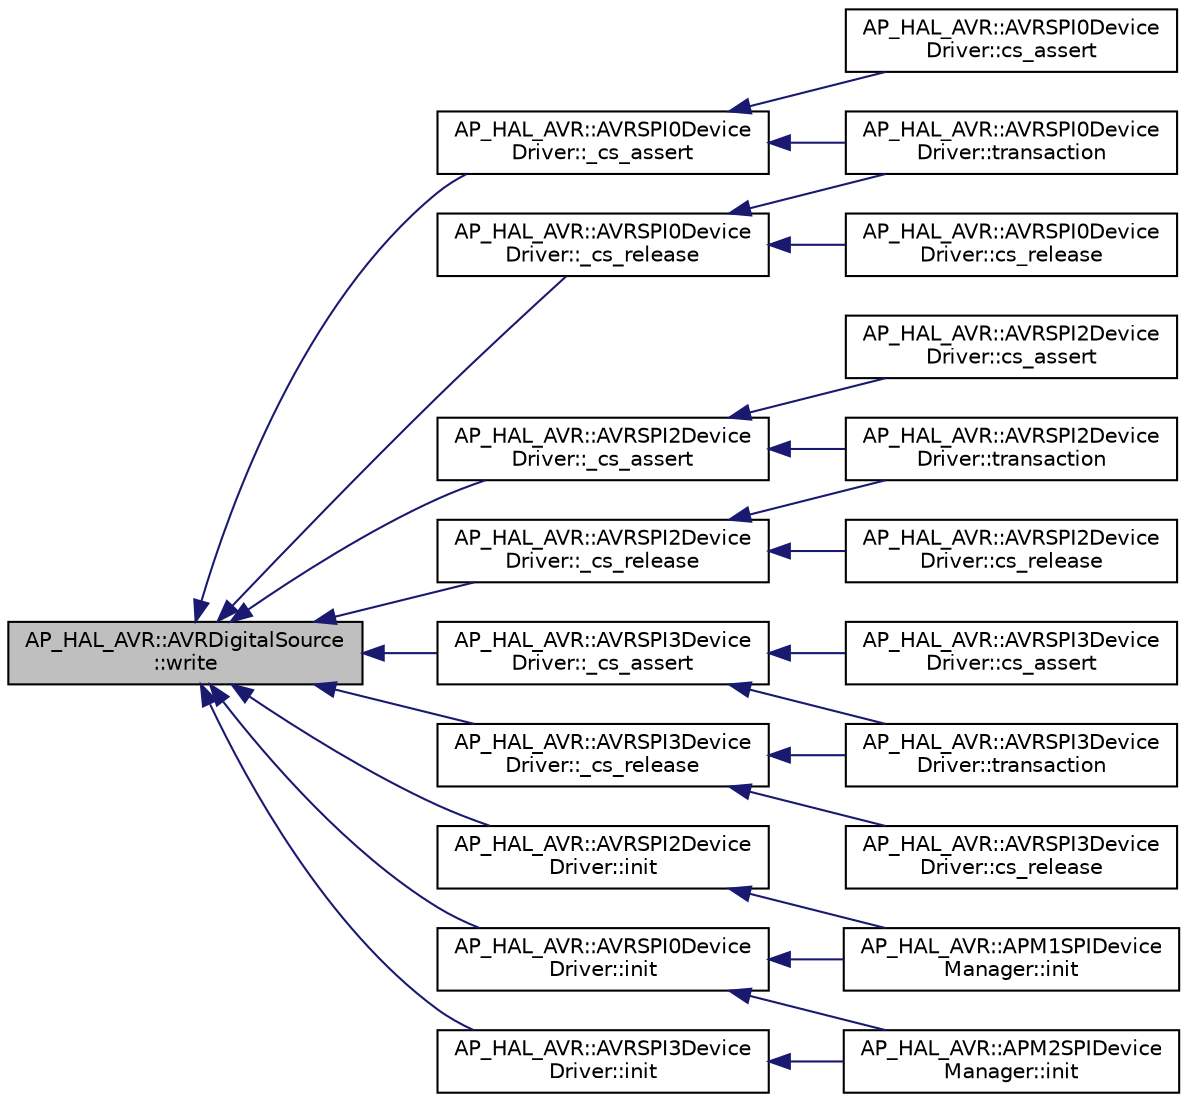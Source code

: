 digraph "AP_HAL_AVR::AVRDigitalSource::write"
{
 // INTERACTIVE_SVG=YES
  edge [fontname="Helvetica",fontsize="10",labelfontname="Helvetica",labelfontsize="10"];
  node [fontname="Helvetica",fontsize="10",shape=record];
  rankdir="LR";
  Node1 [label="AP_HAL_AVR::AVRDigitalSource\l::write",height=0.2,width=0.4,color="black", fillcolor="grey75", style="filled" fontcolor="black"];
  Node1 -> Node2 [dir="back",color="midnightblue",fontsize="10",style="solid",fontname="Helvetica"];
  Node2 [label="AP_HAL_AVR::AVRSPI0Device\lDriver::_cs_assert",height=0.2,width=0.4,color="black", fillcolor="white", style="filled",URL="$classAP__HAL__AVR_1_1AVRSPI0DeviceDriver.html#a7f294dc50be0d08958980f4cc67a3b1f"];
  Node2 -> Node3 [dir="back",color="midnightblue",fontsize="10",style="solid",fontname="Helvetica"];
  Node3 [label="AP_HAL_AVR::AVRSPI0Device\lDriver::transaction",height=0.2,width=0.4,color="black", fillcolor="white", style="filled",URL="$classAP__HAL__AVR_1_1AVRSPI0DeviceDriver.html#a2837a6a8583ba7f92e0e1826363da5ff"];
  Node2 -> Node4 [dir="back",color="midnightblue",fontsize="10",style="solid",fontname="Helvetica"];
  Node4 [label="AP_HAL_AVR::AVRSPI0Device\lDriver::cs_assert",height=0.2,width=0.4,color="black", fillcolor="white", style="filled",URL="$classAP__HAL__AVR_1_1AVRSPI0DeviceDriver.html#a9ebceb9ce1c8433eea67c21f64903590"];
  Node1 -> Node5 [dir="back",color="midnightblue",fontsize="10",style="solid",fontname="Helvetica"];
  Node5 [label="AP_HAL_AVR::AVRSPI2Device\lDriver::_cs_assert",height=0.2,width=0.4,color="black", fillcolor="white", style="filled",URL="$classAP__HAL__AVR_1_1AVRSPI2DeviceDriver.html#aeba9adbff34e8c747e227c0445773ab1"];
  Node5 -> Node6 [dir="back",color="midnightblue",fontsize="10",style="solid",fontname="Helvetica"];
  Node6 [label="AP_HAL_AVR::AVRSPI2Device\lDriver::transaction",height=0.2,width=0.4,color="black", fillcolor="white", style="filled",URL="$classAP__HAL__AVR_1_1AVRSPI2DeviceDriver.html#ace9a22b0df92354545bd5d4ea256a53c"];
  Node5 -> Node7 [dir="back",color="midnightblue",fontsize="10",style="solid",fontname="Helvetica"];
  Node7 [label="AP_HAL_AVR::AVRSPI2Device\lDriver::cs_assert",height=0.2,width=0.4,color="black", fillcolor="white", style="filled",URL="$classAP__HAL__AVR_1_1AVRSPI2DeviceDriver.html#a55cf08b98e2362eef9f46a719bf21bad"];
  Node1 -> Node8 [dir="back",color="midnightblue",fontsize="10",style="solid",fontname="Helvetica"];
  Node8 [label="AP_HAL_AVR::AVRSPI3Device\lDriver::_cs_assert",height=0.2,width=0.4,color="black", fillcolor="white", style="filled",URL="$classAP__HAL__AVR_1_1AVRSPI3DeviceDriver.html#ab15b6f962ebb952e8245bd886c5b738d"];
  Node8 -> Node9 [dir="back",color="midnightblue",fontsize="10",style="solid",fontname="Helvetica"];
  Node9 [label="AP_HAL_AVR::AVRSPI3Device\lDriver::transaction",height=0.2,width=0.4,color="black", fillcolor="white", style="filled",URL="$classAP__HAL__AVR_1_1AVRSPI3DeviceDriver.html#a77c2917af53c1ec26b604f6d26be9af0"];
  Node8 -> Node10 [dir="back",color="midnightblue",fontsize="10",style="solid",fontname="Helvetica"];
  Node10 [label="AP_HAL_AVR::AVRSPI3Device\lDriver::cs_assert",height=0.2,width=0.4,color="black", fillcolor="white", style="filled",URL="$classAP__HAL__AVR_1_1AVRSPI3DeviceDriver.html#ac9fbb1819fafe491feeaaa9c3411ba5b"];
  Node1 -> Node11 [dir="back",color="midnightblue",fontsize="10",style="solid",fontname="Helvetica"];
  Node11 [label="AP_HAL_AVR::AVRSPI0Device\lDriver::_cs_release",height=0.2,width=0.4,color="black", fillcolor="white", style="filled",URL="$classAP__HAL__AVR_1_1AVRSPI0DeviceDriver.html#a2b71451a0deb6625eb952c10c49e9e11"];
  Node11 -> Node3 [dir="back",color="midnightblue",fontsize="10",style="solid",fontname="Helvetica"];
  Node11 -> Node12 [dir="back",color="midnightblue",fontsize="10",style="solid",fontname="Helvetica"];
  Node12 [label="AP_HAL_AVR::AVRSPI0Device\lDriver::cs_release",height=0.2,width=0.4,color="black", fillcolor="white", style="filled",URL="$classAP__HAL__AVR_1_1AVRSPI0DeviceDriver.html#a0b15282973afc3a036d92b8b8f8154fd"];
  Node1 -> Node13 [dir="back",color="midnightblue",fontsize="10",style="solid",fontname="Helvetica"];
  Node13 [label="AP_HAL_AVR::AVRSPI2Device\lDriver::_cs_release",height=0.2,width=0.4,color="black", fillcolor="white", style="filled",URL="$classAP__HAL__AVR_1_1AVRSPI2DeviceDriver.html#a3c43f1cbd89590cd76331da42e759eff"];
  Node13 -> Node6 [dir="back",color="midnightblue",fontsize="10",style="solid",fontname="Helvetica"];
  Node13 -> Node14 [dir="back",color="midnightblue",fontsize="10",style="solid",fontname="Helvetica"];
  Node14 [label="AP_HAL_AVR::AVRSPI2Device\lDriver::cs_release",height=0.2,width=0.4,color="black", fillcolor="white", style="filled",URL="$classAP__HAL__AVR_1_1AVRSPI2DeviceDriver.html#ac99cb5ec86c16c9e2b2d94b1c5a512cf"];
  Node1 -> Node15 [dir="back",color="midnightblue",fontsize="10",style="solid",fontname="Helvetica"];
  Node15 [label="AP_HAL_AVR::AVRSPI3Device\lDriver::_cs_release",height=0.2,width=0.4,color="black", fillcolor="white", style="filled",URL="$classAP__HAL__AVR_1_1AVRSPI3DeviceDriver.html#a7e74121f8cca004adc09c9bb2142762a"];
  Node15 -> Node9 [dir="back",color="midnightblue",fontsize="10",style="solid",fontname="Helvetica"];
  Node15 -> Node16 [dir="back",color="midnightblue",fontsize="10",style="solid",fontname="Helvetica"];
  Node16 [label="AP_HAL_AVR::AVRSPI3Device\lDriver::cs_release",height=0.2,width=0.4,color="black", fillcolor="white", style="filled",URL="$classAP__HAL__AVR_1_1AVRSPI3DeviceDriver.html#a5de3349c45c4c7968dfb378237b9add5"];
  Node1 -> Node17 [dir="back",color="midnightblue",fontsize="10",style="solid",fontname="Helvetica"];
  Node17 [label="AP_HAL_AVR::AVRSPI0Device\lDriver::init",height=0.2,width=0.4,color="black", fillcolor="white", style="filled",URL="$classAP__HAL__AVR_1_1AVRSPI0DeviceDriver.html#a25712c2edf66ba3b6550ed356afdf980"];
  Node17 -> Node18 [dir="back",color="midnightblue",fontsize="10",style="solid",fontname="Helvetica"];
  Node18 [label="AP_HAL_AVR::APM1SPIDevice\lManager::init",height=0.2,width=0.4,color="black", fillcolor="white", style="filled",URL="$classAP__HAL__AVR_1_1APM1SPIDeviceManager.html#a4948e7d4ad1faa56539dec151174b162"];
  Node17 -> Node19 [dir="back",color="midnightblue",fontsize="10",style="solid",fontname="Helvetica"];
  Node19 [label="AP_HAL_AVR::APM2SPIDevice\lManager::init",height=0.2,width=0.4,color="black", fillcolor="white", style="filled",URL="$classAP__HAL__AVR_1_1APM2SPIDeviceManager.html#ae3e318ff4ff7e39e92c86dc9beeec231"];
  Node1 -> Node20 [dir="back",color="midnightblue",fontsize="10",style="solid",fontname="Helvetica"];
  Node20 [label="AP_HAL_AVR::AVRSPI2Device\lDriver::init",height=0.2,width=0.4,color="black", fillcolor="white", style="filled",URL="$classAP__HAL__AVR_1_1AVRSPI2DeviceDriver.html#ab3f69030d8468dbd47176eabdc7d2334"];
  Node20 -> Node18 [dir="back",color="midnightblue",fontsize="10",style="solid",fontname="Helvetica"];
  Node1 -> Node21 [dir="back",color="midnightblue",fontsize="10",style="solid",fontname="Helvetica"];
  Node21 [label="AP_HAL_AVR::AVRSPI3Device\lDriver::init",height=0.2,width=0.4,color="black", fillcolor="white", style="filled",URL="$classAP__HAL__AVR_1_1AVRSPI3DeviceDriver.html#a4268c09156186adfe750a2253111e805"];
  Node21 -> Node19 [dir="back",color="midnightblue",fontsize="10",style="solid",fontname="Helvetica"];
}
